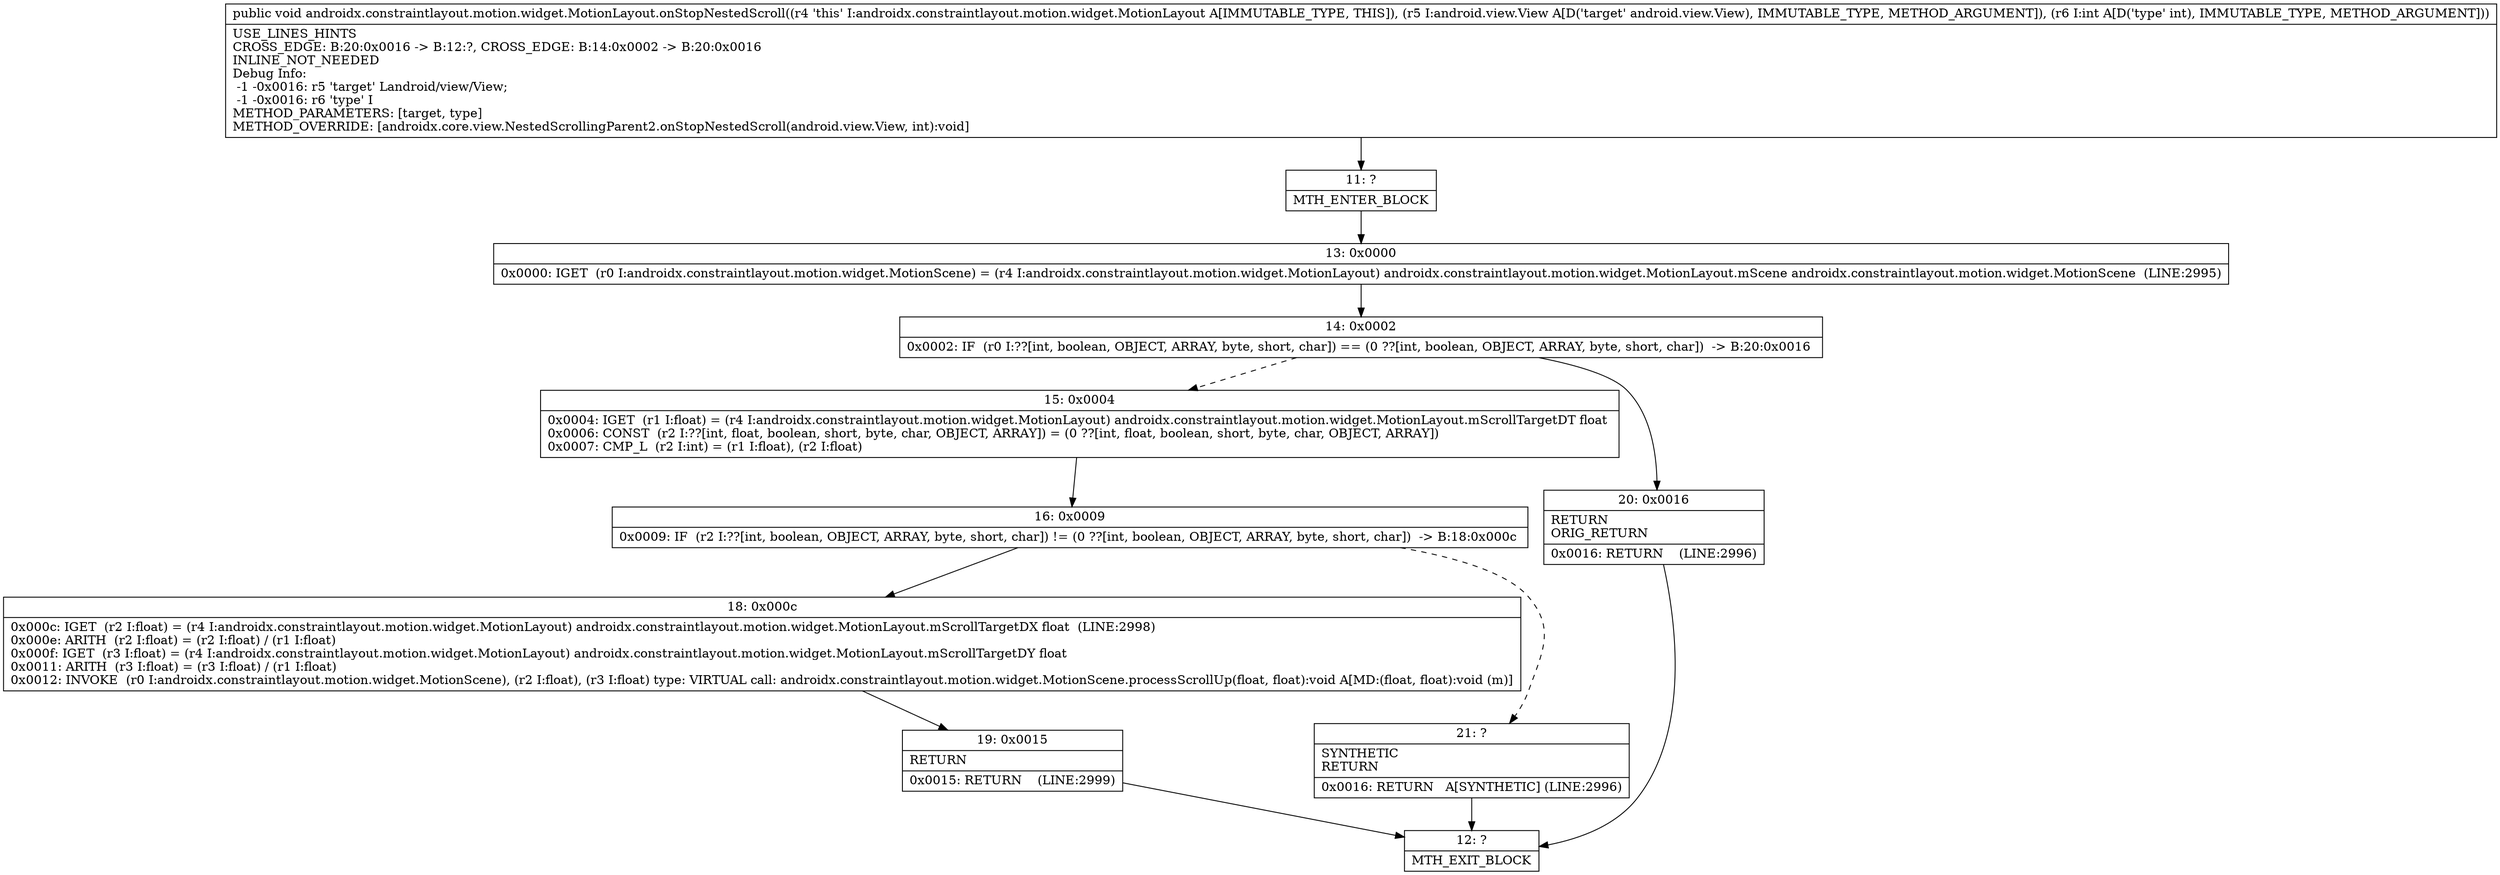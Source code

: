 digraph "CFG forandroidx.constraintlayout.motion.widget.MotionLayout.onStopNestedScroll(Landroid\/view\/View;I)V" {
Node_11 [shape=record,label="{11\:\ ?|MTH_ENTER_BLOCK\l}"];
Node_13 [shape=record,label="{13\:\ 0x0000|0x0000: IGET  (r0 I:androidx.constraintlayout.motion.widget.MotionScene) = (r4 I:androidx.constraintlayout.motion.widget.MotionLayout) androidx.constraintlayout.motion.widget.MotionLayout.mScene androidx.constraintlayout.motion.widget.MotionScene  (LINE:2995)\l}"];
Node_14 [shape=record,label="{14\:\ 0x0002|0x0002: IF  (r0 I:??[int, boolean, OBJECT, ARRAY, byte, short, char]) == (0 ??[int, boolean, OBJECT, ARRAY, byte, short, char])  \-\> B:20:0x0016 \l}"];
Node_15 [shape=record,label="{15\:\ 0x0004|0x0004: IGET  (r1 I:float) = (r4 I:androidx.constraintlayout.motion.widget.MotionLayout) androidx.constraintlayout.motion.widget.MotionLayout.mScrollTargetDT float \l0x0006: CONST  (r2 I:??[int, float, boolean, short, byte, char, OBJECT, ARRAY]) = (0 ??[int, float, boolean, short, byte, char, OBJECT, ARRAY]) \l0x0007: CMP_L  (r2 I:int) = (r1 I:float), (r2 I:float) \l}"];
Node_16 [shape=record,label="{16\:\ 0x0009|0x0009: IF  (r2 I:??[int, boolean, OBJECT, ARRAY, byte, short, char]) != (0 ??[int, boolean, OBJECT, ARRAY, byte, short, char])  \-\> B:18:0x000c \l}"];
Node_18 [shape=record,label="{18\:\ 0x000c|0x000c: IGET  (r2 I:float) = (r4 I:androidx.constraintlayout.motion.widget.MotionLayout) androidx.constraintlayout.motion.widget.MotionLayout.mScrollTargetDX float  (LINE:2998)\l0x000e: ARITH  (r2 I:float) = (r2 I:float) \/ (r1 I:float) \l0x000f: IGET  (r3 I:float) = (r4 I:androidx.constraintlayout.motion.widget.MotionLayout) androidx.constraintlayout.motion.widget.MotionLayout.mScrollTargetDY float \l0x0011: ARITH  (r3 I:float) = (r3 I:float) \/ (r1 I:float) \l0x0012: INVOKE  (r0 I:androidx.constraintlayout.motion.widget.MotionScene), (r2 I:float), (r3 I:float) type: VIRTUAL call: androidx.constraintlayout.motion.widget.MotionScene.processScrollUp(float, float):void A[MD:(float, float):void (m)]\l}"];
Node_19 [shape=record,label="{19\:\ 0x0015|RETURN\l|0x0015: RETURN    (LINE:2999)\l}"];
Node_12 [shape=record,label="{12\:\ ?|MTH_EXIT_BLOCK\l}"];
Node_21 [shape=record,label="{21\:\ ?|SYNTHETIC\lRETURN\l|0x0016: RETURN   A[SYNTHETIC] (LINE:2996)\l}"];
Node_20 [shape=record,label="{20\:\ 0x0016|RETURN\lORIG_RETURN\l|0x0016: RETURN    (LINE:2996)\l}"];
MethodNode[shape=record,label="{public void androidx.constraintlayout.motion.widget.MotionLayout.onStopNestedScroll((r4 'this' I:androidx.constraintlayout.motion.widget.MotionLayout A[IMMUTABLE_TYPE, THIS]), (r5 I:android.view.View A[D('target' android.view.View), IMMUTABLE_TYPE, METHOD_ARGUMENT]), (r6 I:int A[D('type' int), IMMUTABLE_TYPE, METHOD_ARGUMENT]))  | USE_LINES_HINTS\lCROSS_EDGE: B:20:0x0016 \-\> B:12:?, CROSS_EDGE: B:14:0x0002 \-\> B:20:0x0016\lINLINE_NOT_NEEDED\lDebug Info:\l  \-1 \-0x0016: r5 'target' Landroid\/view\/View;\l  \-1 \-0x0016: r6 'type' I\lMETHOD_PARAMETERS: [target, type]\lMETHOD_OVERRIDE: [androidx.core.view.NestedScrollingParent2.onStopNestedScroll(android.view.View, int):void]\l}"];
MethodNode -> Node_11;Node_11 -> Node_13;
Node_13 -> Node_14;
Node_14 -> Node_15[style=dashed];
Node_14 -> Node_20;
Node_15 -> Node_16;
Node_16 -> Node_18;
Node_16 -> Node_21[style=dashed];
Node_18 -> Node_19;
Node_19 -> Node_12;
Node_21 -> Node_12;
Node_20 -> Node_12;
}

